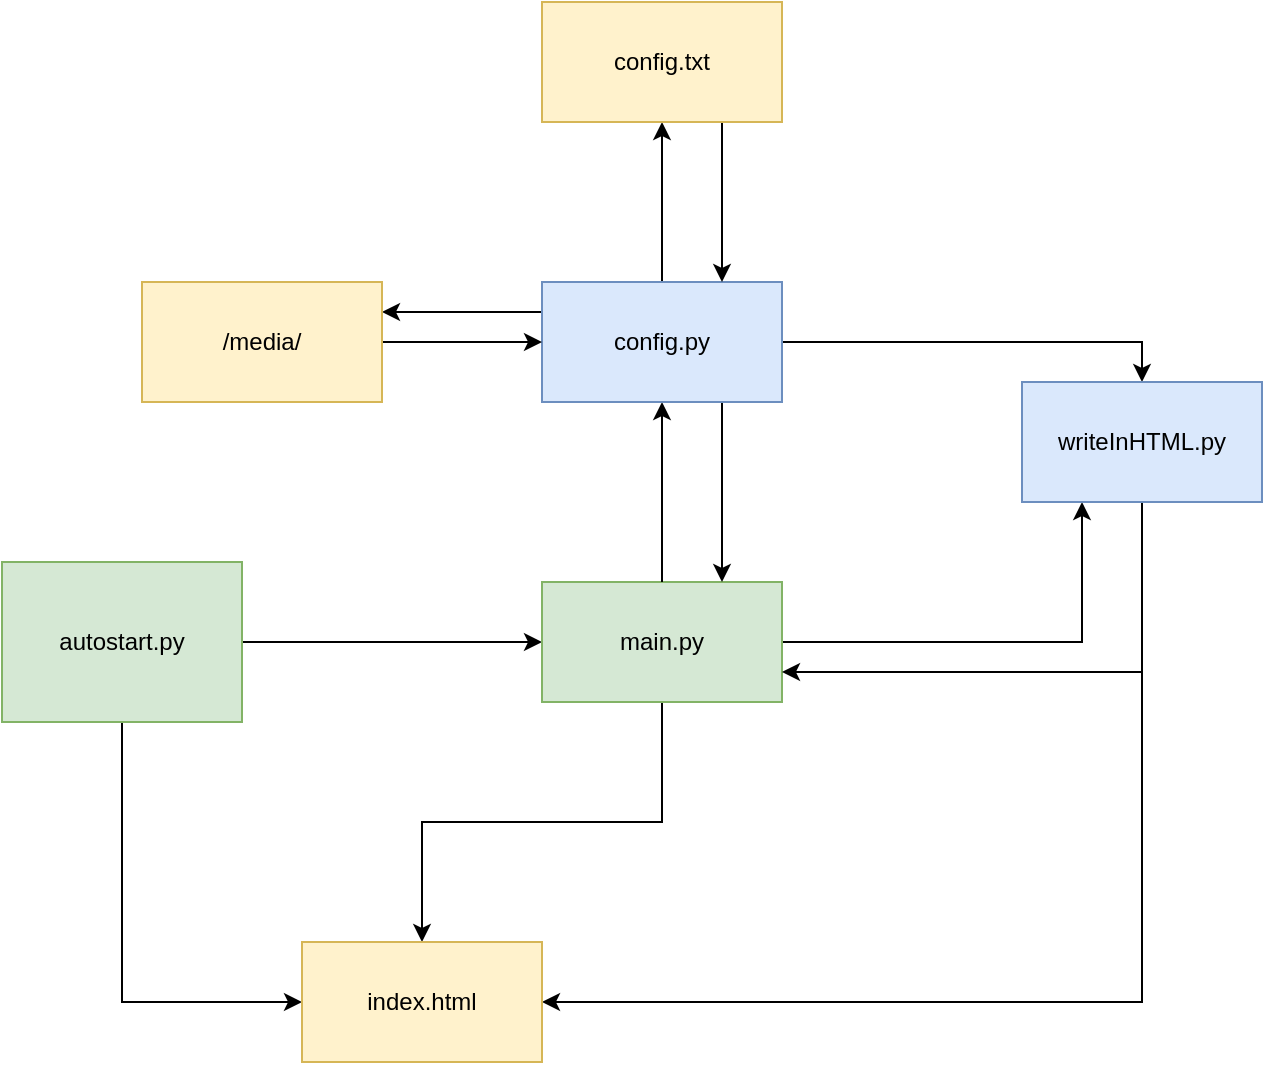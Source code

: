 <mxfile version="20.5.3" type="github">
  <diagram name="Seite-1" id="E6457HWmK181q3skTpQV">
    <mxGraphModel dx="1422" dy="772" grid="1" gridSize="10" guides="1" tooltips="1" connect="1" arrows="1" fold="1" page="1" pageScale="1" pageWidth="1169" pageHeight="827" math="0" shadow="0">
      <root>
        <mxCell id="0" />
        <mxCell id="1" parent="0" />
        <mxCell id="fuIkv5NPpX5S1BYm-9u--3" style="edgeStyle=orthogonalEdgeStyle;rounded=0;orthogonalLoop=1;jettySize=auto;html=1;exitX=1;exitY=0.5;exitDx=0;exitDy=0;entryX=0;entryY=0.5;entryDx=0;entryDy=0;" parent="1" source="fuIkv5NPpX5S1BYm-9u--1" target="fuIkv5NPpX5S1BYm-9u--2" edge="1">
          <mxGeometry relative="1" as="geometry" />
        </mxCell>
        <mxCell id="fuIkv5NPpX5S1BYm-9u--14" style="edgeStyle=orthogonalEdgeStyle;rounded=0;orthogonalLoop=1;jettySize=auto;html=1;exitX=0.5;exitY=1;exitDx=0;exitDy=0;entryX=0;entryY=0.5;entryDx=0;entryDy=0;" parent="1" source="fuIkv5NPpX5S1BYm-9u--1" target="fuIkv5NPpX5S1BYm-9u--13" edge="1">
          <mxGeometry relative="1" as="geometry" />
        </mxCell>
        <mxCell id="fuIkv5NPpX5S1BYm-9u--1" value="autostart.py" style="rounded=0;whiteSpace=wrap;html=1;fillColor=#d5e8d4;strokeColor=#82b366;" parent="1" vertex="1">
          <mxGeometry x="180" y="380" width="120" height="80" as="geometry" />
        </mxCell>
        <mxCell id="fuIkv5NPpX5S1BYm-9u--8" style="edgeStyle=orthogonalEdgeStyle;rounded=0;orthogonalLoop=1;jettySize=auto;html=1;exitX=1;exitY=0.5;exitDx=0;exitDy=0;entryX=0.25;entryY=1;entryDx=0;entryDy=0;" parent="1" source="fuIkv5NPpX5S1BYm-9u--2" target="fuIkv5NPpX5S1BYm-9u--7" edge="1">
          <mxGeometry relative="1" as="geometry" />
        </mxCell>
        <mxCell id="fuIkv5NPpX5S1BYm-9u--15" style="edgeStyle=orthogonalEdgeStyle;rounded=0;orthogonalLoop=1;jettySize=auto;html=1;exitX=0.5;exitY=1;exitDx=0;exitDy=0;entryX=0.5;entryY=0;entryDx=0;entryDy=0;" parent="1" source="fuIkv5NPpX5S1BYm-9u--2" target="fuIkv5NPpX5S1BYm-9u--13" edge="1">
          <mxGeometry relative="1" as="geometry" />
        </mxCell>
        <mxCell id="fuIkv5NPpX5S1BYm-9u--2" value="main.py" style="rounded=0;whiteSpace=wrap;html=1;fillColor=#d5e8d4;strokeColor=#82b366;" parent="1" vertex="1">
          <mxGeometry x="450" y="390" width="120" height="60" as="geometry" />
        </mxCell>
        <mxCell id="fuIkv5NPpX5S1BYm-9u--5" style="edgeStyle=orthogonalEdgeStyle;rounded=0;orthogonalLoop=1;jettySize=auto;html=1;exitX=0.5;exitY=0;exitDx=0;exitDy=0;entryX=0.5;entryY=1;entryDx=0;entryDy=0;" parent="1" source="fuIkv5NPpX5S1BYm-9u--2" target="fuIkv5NPpX5S1BYm-9u--4" edge="1">
          <mxGeometry relative="1" as="geometry">
            <mxPoint x="570" y="280" as="targetPoint" />
          </mxGeometry>
        </mxCell>
        <mxCell id="fuIkv5NPpX5S1BYm-9u--6" style="edgeStyle=orthogonalEdgeStyle;rounded=0;orthogonalLoop=1;jettySize=auto;html=1;exitX=0.75;exitY=1;exitDx=0;exitDy=0;entryX=0.75;entryY=0;entryDx=0;entryDy=0;" parent="1" source="fuIkv5NPpX5S1BYm-9u--4" target="fuIkv5NPpX5S1BYm-9u--2" edge="1">
          <mxGeometry relative="1" as="geometry" />
        </mxCell>
        <mxCell id="fuIkv5NPpX5S1BYm-9u--11" style="edgeStyle=orthogonalEdgeStyle;rounded=0;orthogonalLoop=1;jettySize=auto;html=1;exitX=0.5;exitY=0;exitDx=0;exitDy=0;entryX=0.5;entryY=1;entryDx=0;entryDy=0;" parent="1" source="fuIkv5NPpX5S1BYm-9u--4" target="fuIkv5NPpX5S1BYm-9u--10" edge="1">
          <mxGeometry relative="1" as="geometry" />
        </mxCell>
        <mxCell id="VQPu16ZYs_DhSBNvMrw4-5" style="edgeStyle=orthogonalEdgeStyle;rounded=0;orthogonalLoop=1;jettySize=auto;html=1;exitX=0;exitY=0.25;exitDx=0;exitDy=0;entryX=1;entryY=0.25;entryDx=0;entryDy=0;" edge="1" parent="1" source="fuIkv5NPpX5S1BYm-9u--4" target="fuIkv5NPpX5S1BYm-9u--16">
          <mxGeometry relative="1" as="geometry" />
        </mxCell>
        <mxCell id="VQPu16ZYs_DhSBNvMrw4-7" style="edgeStyle=orthogonalEdgeStyle;rounded=0;orthogonalLoop=1;jettySize=auto;html=1;exitX=1;exitY=0.5;exitDx=0;exitDy=0;entryX=0.5;entryY=0;entryDx=0;entryDy=0;" edge="1" parent="1" source="fuIkv5NPpX5S1BYm-9u--4" target="fuIkv5NPpX5S1BYm-9u--7">
          <mxGeometry relative="1" as="geometry" />
        </mxCell>
        <mxCell id="fuIkv5NPpX5S1BYm-9u--4" value="config.py" style="rounded=0;whiteSpace=wrap;html=1;fillColor=#dae8fc;strokeColor=#6c8ebf;" parent="1" vertex="1">
          <mxGeometry x="450" y="240" width="120" height="60" as="geometry" />
        </mxCell>
        <mxCell id="fuIkv5NPpX5S1BYm-9u--9" style="edgeStyle=orthogonalEdgeStyle;rounded=0;orthogonalLoop=1;jettySize=auto;html=1;exitX=0.5;exitY=1;exitDx=0;exitDy=0;entryX=1;entryY=0.75;entryDx=0;entryDy=0;" parent="1" source="fuIkv5NPpX5S1BYm-9u--7" target="fuIkv5NPpX5S1BYm-9u--2" edge="1">
          <mxGeometry relative="1" as="geometry">
            <Array as="points">
              <mxPoint x="750" y="435" />
            </Array>
          </mxGeometry>
        </mxCell>
        <mxCell id="VQPu16ZYs_DhSBNvMrw4-8" style="edgeStyle=orthogonalEdgeStyle;rounded=0;orthogonalLoop=1;jettySize=auto;html=1;exitX=0.5;exitY=1;exitDx=0;exitDy=0;entryX=1;entryY=0.5;entryDx=0;entryDy=0;" edge="1" parent="1" source="fuIkv5NPpX5S1BYm-9u--7" target="fuIkv5NPpX5S1BYm-9u--13">
          <mxGeometry relative="1" as="geometry" />
        </mxCell>
        <mxCell id="fuIkv5NPpX5S1BYm-9u--7" value="writeInHTML.py" style="rounded=0;whiteSpace=wrap;html=1;fillColor=#dae8fc;strokeColor=#6c8ebf;" parent="1" vertex="1">
          <mxGeometry x="690" y="290" width="120" height="60" as="geometry" />
        </mxCell>
        <mxCell id="fuIkv5NPpX5S1BYm-9u--12" style="edgeStyle=orthogonalEdgeStyle;rounded=0;orthogonalLoop=1;jettySize=auto;html=1;exitX=0.75;exitY=1;exitDx=0;exitDy=0;entryX=0.75;entryY=0;entryDx=0;entryDy=0;" parent="1" source="fuIkv5NPpX5S1BYm-9u--10" target="fuIkv5NPpX5S1BYm-9u--4" edge="1">
          <mxGeometry relative="1" as="geometry" />
        </mxCell>
        <mxCell id="fuIkv5NPpX5S1BYm-9u--10" value="config.txt" style="rounded=0;whiteSpace=wrap;html=1;fillColor=#fff2cc;strokeColor=#d6b656;" parent="1" vertex="1">
          <mxGeometry x="450" y="100" width="120" height="60" as="geometry" />
        </mxCell>
        <mxCell id="fuIkv5NPpX5S1BYm-9u--13" value="index.html" style="rounded=0;whiteSpace=wrap;html=1;fillColor=#fff2cc;strokeColor=#d6b656;" parent="1" vertex="1">
          <mxGeometry x="330" y="570" width="120" height="60" as="geometry" />
        </mxCell>
        <mxCell id="VQPu16ZYs_DhSBNvMrw4-6" style="edgeStyle=orthogonalEdgeStyle;rounded=0;orthogonalLoop=1;jettySize=auto;html=1;exitX=1;exitY=0.5;exitDx=0;exitDy=0;entryX=0;entryY=0.5;entryDx=0;entryDy=0;" edge="1" parent="1" source="fuIkv5NPpX5S1BYm-9u--16" target="fuIkv5NPpX5S1BYm-9u--4">
          <mxGeometry relative="1" as="geometry" />
        </mxCell>
        <mxCell id="fuIkv5NPpX5S1BYm-9u--16" value="/media/" style="rounded=0;whiteSpace=wrap;html=1;fillColor=#fff2cc;strokeColor=#d6b656;" parent="1" vertex="1">
          <mxGeometry x="250" y="240" width="120" height="60" as="geometry" />
        </mxCell>
      </root>
    </mxGraphModel>
  </diagram>
</mxfile>

